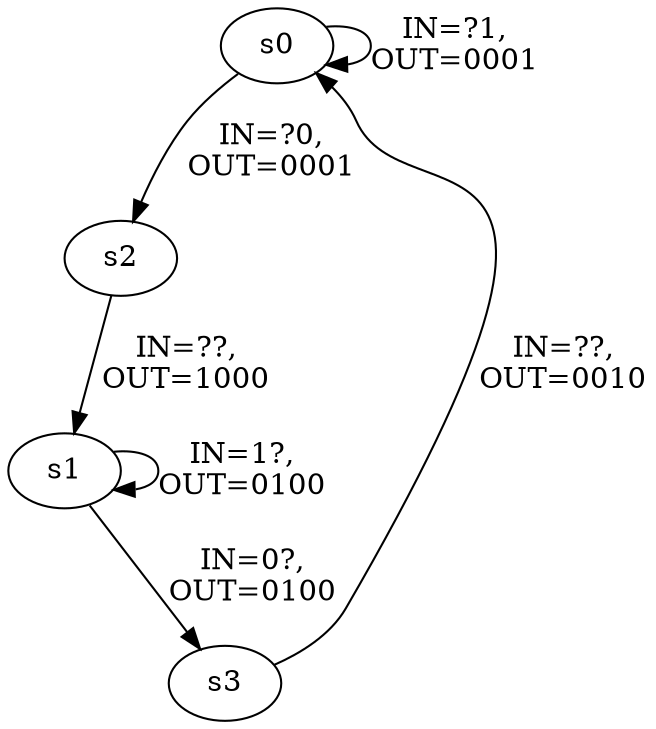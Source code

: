 digraph fsm {
s0 -> s0 [label="IN=?1,\nOUT=0001"];
s0 -> s2 [label="IN=?0,\nOUT=0001"];
s1 -> s1 [label="IN=1?,\nOUT=0100"];
s1 -> s3 [label="IN=0?,\nOUT=0100"];
s2 -> s1 [label="IN=??,\nOUT=1000"];
s3 -> s0 [label="IN=??,\nOUT=0010"];
}
